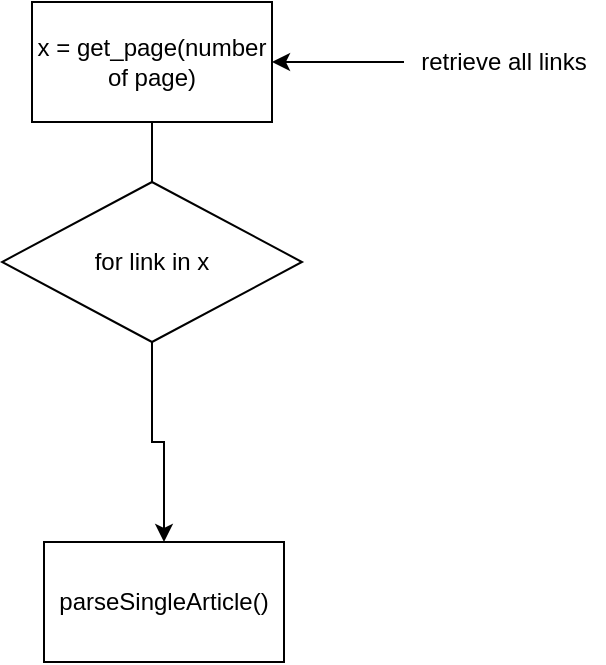 <mxfile version="15.8.7" type="github">
  <diagram id="C5RBs43oDa-KdzZeNtuy" name="Page-1">
    <mxGraphModel dx="1422" dy="786" grid="1" gridSize="10" guides="1" tooltips="1" connect="1" arrows="1" fold="1" page="1" pageScale="1" pageWidth="827" pageHeight="1169" math="0" shadow="0">
      <root>
        <mxCell id="WIyWlLk6GJQsqaUBKTNV-0" />
        <mxCell id="WIyWlLk6GJQsqaUBKTNV-1" parent="WIyWlLk6GJQsqaUBKTNV-0" />
        <mxCell id="QQL1Tu7bOvLYXqKbivE9-3" value="" style="edgeStyle=orthogonalEdgeStyle;rounded=0;orthogonalLoop=1;jettySize=auto;html=1;startArrow=none;" edge="1" parent="WIyWlLk6GJQsqaUBKTNV-1" source="QQL1Tu7bOvLYXqKbivE9-4" target="QQL1Tu7bOvLYXqKbivE9-1">
          <mxGeometry relative="1" as="geometry" />
        </mxCell>
        <mxCell id="QQL1Tu7bOvLYXqKbivE9-0" value="x = get_page(number of page)" style="rounded=0;whiteSpace=wrap;html=1;" vertex="1" parent="WIyWlLk6GJQsqaUBKTNV-1">
          <mxGeometry x="354" y="30" width="120" height="60" as="geometry" />
        </mxCell>
        <mxCell id="QQL1Tu7bOvLYXqKbivE9-1" value="parseSingleArticle()" style="rounded=0;whiteSpace=wrap;html=1;" vertex="1" parent="WIyWlLk6GJQsqaUBKTNV-1">
          <mxGeometry x="360" y="300" width="120" height="60" as="geometry" />
        </mxCell>
        <mxCell id="QQL1Tu7bOvLYXqKbivE9-4" value="for link in x" style="rhombus;whiteSpace=wrap;html=1;" vertex="1" parent="WIyWlLk6GJQsqaUBKTNV-1">
          <mxGeometry x="339" y="120" width="150" height="80" as="geometry" />
        </mxCell>
        <mxCell id="QQL1Tu7bOvLYXqKbivE9-5" value="" style="edgeStyle=orthogonalEdgeStyle;rounded=0;orthogonalLoop=1;jettySize=auto;html=1;endArrow=none;" edge="1" parent="WIyWlLk6GJQsqaUBKTNV-1" source="QQL1Tu7bOvLYXqKbivE9-0" target="QQL1Tu7bOvLYXqKbivE9-4">
          <mxGeometry relative="1" as="geometry">
            <mxPoint x="414" y="90" as="sourcePoint" />
            <mxPoint x="440" y="300" as="targetPoint" />
          </mxGeometry>
        </mxCell>
        <mxCell id="QQL1Tu7bOvLYXqKbivE9-7" value="" style="edgeStyle=orthogonalEdgeStyle;rounded=0;orthogonalLoop=1;jettySize=auto;html=1;" edge="1" parent="WIyWlLk6GJQsqaUBKTNV-1" source="QQL1Tu7bOvLYXqKbivE9-6" target="QQL1Tu7bOvLYXqKbivE9-0">
          <mxGeometry relative="1" as="geometry" />
        </mxCell>
        <mxCell id="QQL1Tu7bOvLYXqKbivE9-6" value="retrieve all links" style="text;html=1;strokeColor=none;fillColor=none;align=center;verticalAlign=middle;whiteSpace=wrap;rounded=0;" vertex="1" parent="WIyWlLk6GJQsqaUBKTNV-1">
          <mxGeometry x="540" y="45" width="100" height="30" as="geometry" />
        </mxCell>
      </root>
    </mxGraphModel>
  </diagram>
</mxfile>
